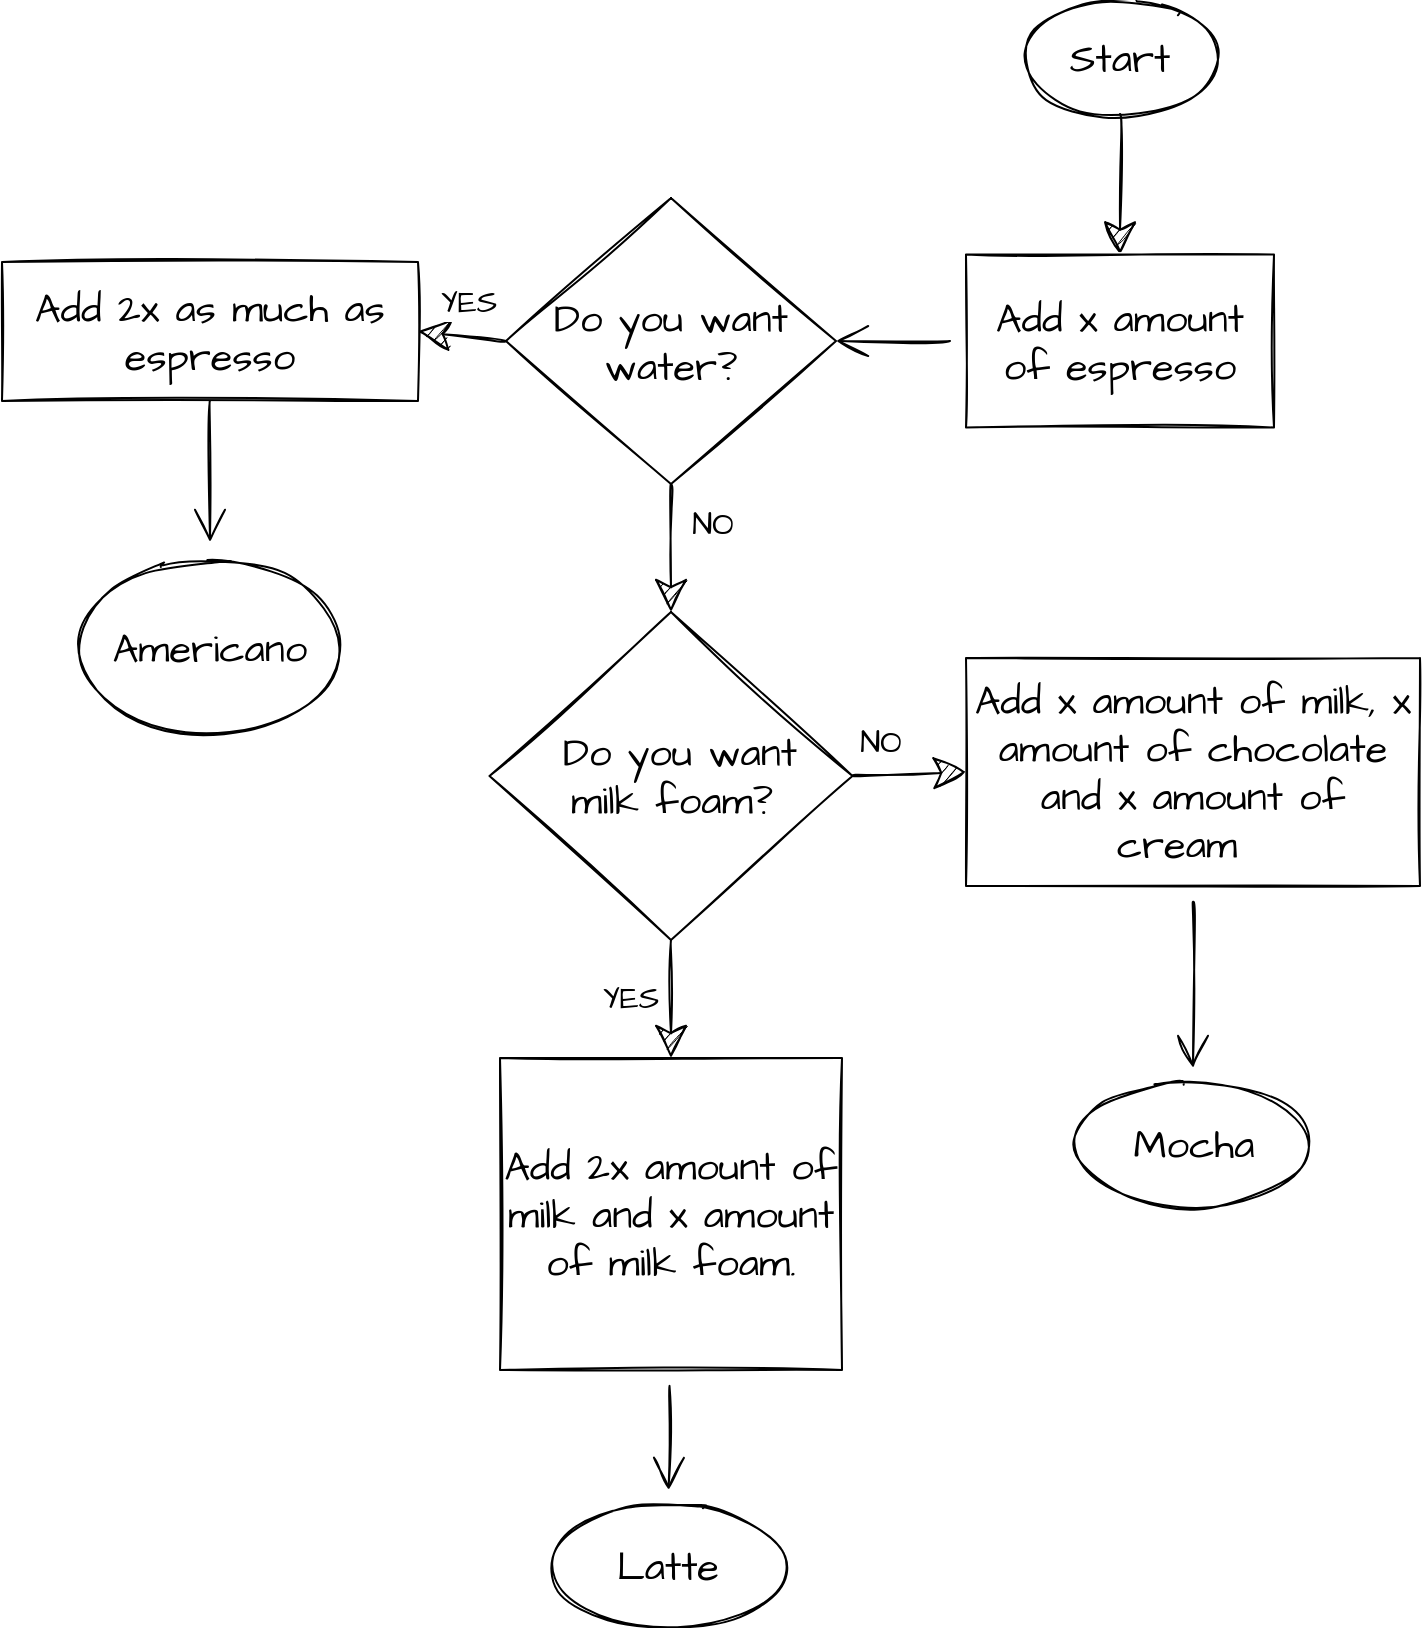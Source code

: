 <mxfile version="15.6.8" type="github">
  <diagram id="L9dXJP6coQefPHH2Y3Vy" name="Page-1">
    <mxGraphModel dx="2616" dy="1700" grid="0" gridSize="10" guides="1" tooltips="1" connect="1" arrows="1" fold="1" page="0" pageScale="1" pageWidth="827" pageHeight="1169" math="0" shadow="0">
      <root>
        <mxCell id="0" />
        <mxCell id="1" parent="0" />
        <mxCell id="SS2gHfgqcStgeZ63Fi3H-8" value="Start" style="ellipse;whiteSpace=wrap;html=1;sketch=1;hachureGap=4;pointerEvents=0;fontFamily=Architects Daughter;fontSource=https%3A%2F%2Ffonts.googleapis.com%2Fcss%3Ffamily%3DArchitects%2BDaughter;fontSize=20;" vertex="1" parent="1">
          <mxGeometry x="135" y="-402" width="92" height="56" as="geometry" />
        </mxCell>
        <mxCell id="SS2gHfgqcStgeZ63Fi3H-9" value="" style="endArrow=classic;html=1;rounded=0;sketch=1;hachureGap=4;fontFamily=Architects Daughter;fontSource=https%3A%2F%2Ffonts.googleapis.com%2Fcss%3Ffamily%3DArchitects%2BDaughter;fontSize=16;startSize=14;endSize=14;sourcePerimeterSpacing=8;targetPerimeterSpacing=8;curved=1;exitX=0.5;exitY=1;exitDx=0;exitDy=0;entryX=0.5;entryY=0;entryDx=0;entryDy=0;" edge="1" parent="1" source="SS2gHfgqcStgeZ63Fi3H-8" target="SS2gHfgqcStgeZ63Fi3H-33">
          <mxGeometry width="50" height="50" relative="1" as="geometry">
            <mxPoint x="175" y="-160" as="sourcePoint" />
            <mxPoint x="180.995" y="-315.5" as="targetPoint" />
          </mxGeometry>
        </mxCell>
        <mxCell id="SS2gHfgqcStgeZ63Fi3H-32" value="" style="edgeStyle=none;curved=1;rounded=0;sketch=1;hachureGap=4;orthogonalLoop=1;jettySize=auto;html=1;fontFamily=Architects Daughter;fontSource=https%3A%2F%2Ffonts.googleapis.com%2Fcss%3Ffamily%3DArchitects%2BDaughter;fontSize=16;endArrow=open;startSize=14;endSize=14;sourcePerimeterSpacing=8;targetPerimeterSpacing=8;exitX=0.5;exitY=1;exitDx=0;exitDy=0;" edge="1" parent="1" source="SS2gHfgqcStgeZ63Fi3H-16" target="SS2gHfgqcStgeZ63Fi3H-31">
          <mxGeometry relative="1" as="geometry" />
        </mxCell>
        <mxCell id="SS2gHfgqcStgeZ63Fi3H-14" value="Do you want water?" style="rhombus;whiteSpace=wrap;html=1;sketch=1;hachureGap=4;pointerEvents=0;fontFamily=Architects Daughter;fontSource=https%3A%2F%2Ffonts.googleapis.com%2Fcss%3Ffamily%3DArchitects%2BDaughter;fontSize=20;" vertex="1" parent="1">
          <mxGeometry x="-126" y="-304" width="165" height="143" as="geometry" />
        </mxCell>
        <mxCell id="SS2gHfgqcStgeZ63Fi3H-15" value="YES" style="endArrow=classic;html=1;rounded=0;sketch=1;hachureGap=4;fontFamily=Architects Daughter;fontSource=https%3A%2F%2Ffonts.googleapis.com%2Fcss%3Ffamily%3DArchitects%2BDaughter;fontSize=16;startSize=14;endSize=14;sourcePerimeterSpacing=8;targetPerimeterSpacing=8;curved=1;exitX=0;exitY=0.5;exitDx=0;exitDy=0;entryX=1;entryY=0.5;entryDx=0;entryDy=0;" edge="1" parent="1" source="SS2gHfgqcStgeZ63Fi3H-14" target="SS2gHfgqcStgeZ63Fi3H-16">
          <mxGeometry x="-0.045" y="-17" width="50" height="50" relative="1" as="geometry">
            <mxPoint x="-108" y="-134" as="sourcePoint" />
            <mxPoint x="-175" y="-234" as="targetPoint" />
            <mxPoint as="offset" />
          </mxGeometry>
        </mxCell>
        <mxCell id="SS2gHfgqcStgeZ63Fi3H-16" value="Add 2x as much as espresso" style="rounded=0;whiteSpace=wrap;html=1;sketch=1;hachureGap=4;pointerEvents=0;fontFamily=Architects Daughter;fontSource=https%3A%2F%2Ffonts.googleapis.com%2Fcss%3Ffamily%3DArchitects%2BDaughter;fontSize=20;" vertex="1" parent="1">
          <mxGeometry x="-378" y="-272" width="208" height="69.5" as="geometry" />
        </mxCell>
        <mxCell id="SS2gHfgqcStgeZ63Fi3H-17" value="NO" style="endArrow=classic;html=1;rounded=0;sketch=1;hachureGap=4;fontFamily=Architects Daughter;fontSource=https%3A%2F%2Ffonts.googleapis.com%2Fcss%3Ffamily%3DArchitects%2BDaughter;fontSize=16;startSize=14;endSize=14;sourcePerimeterSpacing=8;targetPerimeterSpacing=8;curved=1;exitX=0.5;exitY=1;exitDx=0;exitDy=0;entryX=0.5;entryY=0;entryDx=0;entryDy=0;" edge="1" parent="1" source="SS2gHfgqcStgeZ63Fi3H-14" target="SS2gHfgqcStgeZ63Fi3H-18">
          <mxGeometry x="-0.429" y="21" width="50" height="50" relative="1" as="geometry">
            <mxPoint x="-165" y="-155" as="sourcePoint" />
            <mxPoint x="-43" y="-100" as="targetPoint" />
            <mxPoint x="-1" y="1" as="offset" />
          </mxGeometry>
        </mxCell>
        <mxCell id="SS2gHfgqcStgeZ63Fi3H-18" value="&amp;nbsp; &amp;nbsp; Do you want&amp;nbsp; &amp;nbsp; milk foam?" style="rhombus;whiteSpace=wrap;html=1;sketch=1;hachureGap=4;pointerEvents=0;fontFamily=Architects Daughter;fontSource=https%3A%2F%2Ffonts.googleapis.com%2Fcss%3Ffamily%3DArchitects%2BDaughter;fontSize=20;" vertex="1" parent="1">
          <mxGeometry x="-134.25" y="-97" width="181.5" height="164" as="geometry" />
        </mxCell>
        <mxCell id="SS2gHfgqcStgeZ63Fi3H-41" value="" style="edgeStyle=none;curved=1;rounded=0;sketch=1;hachureGap=4;orthogonalLoop=1;jettySize=auto;html=1;fontFamily=Architects Daughter;fontSource=https%3A%2F%2Ffonts.googleapis.com%2Fcss%3Ffamily%3DArchitects%2BDaughter;fontSize=16;endArrow=open;startSize=14;endSize=14;sourcePerimeterSpacing=8;targetPerimeterSpacing=8;" edge="1" parent="1" source="SS2gHfgqcStgeZ63Fi3H-24" target="SS2gHfgqcStgeZ63Fi3H-40">
          <mxGeometry relative="1" as="geometry" />
        </mxCell>
        <mxCell id="SS2gHfgqcStgeZ63Fi3H-24" value="Add 2x amount of milk and x amount of milk foam." style="rounded=0;whiteSpace=wrap;html=1;sketch=1;hachureGap=4;pointerEvents=0;fontFamily=Architects Daughter;fontSource=https%3A%2F%2Ffonts.googleapis.com%2Fcss%3Ffamily%3DArchitects%2BDaughter;fontSize=20;" vertex="1" parent="1">
          <mxGeometry x="-129" y="126" width="171" height="156" as="geometry" />
        </mxCell>
        <mxCell id="SS2gHfgqcStgeZ63Fi3H-25" value="YES" style="endArrow=classic;html=1;rounded=0;sketch=1;hachureGap=4;fontFamily=Architects Daughter;fontSource=https%3A%2F%2Ffonts.googleapis.com%2Fcss%3Ffamily%3DArchitects%2BDaughter;fontSize=16;startSize=14;endSize=14;sourcePerimeterSpacing=8;targetPerimeterSpacing=8;curved=1;exitX=0.5;exitY=1;exitDx=0;exitDy=0;entryX=0.5;entryY=0;entryDx=0;entryDy=0;" edge="1" parent="1" source="SS2gHfgqcStgeZ63Fi3H-18" target="SS2gHfgqcStgeZ63Fi3H-24">
          <mxGeometry x="-0.015" y="-22" width="50" height="50" relative="1" as="geometry">
            <mxPoint x="49" y="236" as="sourcePoint" />
            <mxPoint x="99" y="186" as="targetPoint" />
            <mxPoint x="1" as="offset" />
          </mxGeometry>
        </mxCell>
        <mxCell id="SS2gHfgqcStgeZ63Fi3H-27" value="NO" style="endArrow=classic;html=1;rounded=0;sketch=1;hachureGap=4;fontFamily=Architects Daughter;fontSource=https%3A%2F%2Ffonts.googleapis.com%2Fcss%3Ffamily%3DArchitects%2BDaughter;fontSize=16;startSize=14;endSize=14;sourcePerimeterSpacing=8;targetPerimeterSpacing=8;curved=1;exitX=1;exitY=0.5;exitDx=0;exitDy=0;entryX=0;entryY=0.5;entryDx=0;entryDy=0;" edge="1" parent="1" source="SS2gHfgqcStgeZ63Fi3H-18" target="SS2gHfgqcStgeZ63Fi3H-36">
          <mxGeometry x="-0.504" y="17" width="50" height="50" relative="1" as="geometry">
            <mxPoint x="212" y="56" as="sourcePoint" />
            <mxPoint x="262" y="6" as="targetPoint" />
            <mxPoint as="offset" />
          </mxGeometry>
        </mxCell>
        <mxCell id="SS2gHfgqcStgeZ63Fi3H-31" value="Americano" style="ellipse;whiteSpace=wrap;html=1;sketch=1;hachureGap=4;pointerEvents=0;fontFamily=Architects Daughter;fontSource=https%3A%2F%2Ffonts.googleapis.com%2Fcss%3Ffamily%3DArchitects%2BDaughter;fontSize=20;" vertex="1" parent="1">
          <mxGeometry x="-341" y="-124" width="134" height="90" as="geometry" />
        </mxCell>
        <mxCell id="SS2gHfgqcStgeZ63Fi3H-35" value="" style="edgeStyle=none;curved=1;rounded=0;sketch=1;hachureGap=4;orthogonalLoop=1;jettySize=auto;html=1;fontFamily=Architects Daughter;fontSource=https%3A%2F%2Ffonts.googleapis.com%2Fcss%3Ffamily%3DArchitects%2BDaughter;fontSize=16;endArrow=open;startSize=14;endSize=14;sourcePerimeterSpacing=8;targetPerimeterSpacing=8;entryX=1;entryY=0.5;entryDx=0;entryDy=0;" edge="1" parent="1" source="SS2gHfgqcStgeZ63Fi3H-33" target="SS2gHfgqcStgeZ63Fi3H-14">
          <mxGeometry relative="1" as="geometry" />
        </mxCell>
        <mxCell id="SS2gHfgqcStgeZ63Fi3H-33" value="Add x amount of espresso" style="rounded=0;whiteSpace=wrap;html=1;sketch=1;hachureGap=4;pointerEvents=0;fontFamily=Architects Daughter;fontSource=https%3A%2F%2Ffonts.googleapis.com%2Fcss%3Ffamily%3DArchitects%2BDaughter;fontSize=20;" vertex="1" parent="1">
          <mxGeometry x="104" y="-275.75" width="154" height="86.5" as="geometry" />
        </mxCell>
        <mxCell id="SS2gHfgqcStgeZ63Fi3H-43" value="" style="edgeStyle=none;curved=1;rounded=0;sketch=1;hachureGap=4;orthogonalLoop=1;jettySize=auto;html=1;fontFamily=Architects Daughter;fontSource=https%3A%2F%2Ffonts.googleapis.com%2Fcss%3Ffamily%3DArchitects%2BDaughter;fontSize=16;endArrow=open;startSize=14;endSize=14;sourcePerimeterSpacing=8;targetPerimeterSpacing=8;" edge="1" parent="1" source="SS2gHfgqcStgeZ63Fi3H-36" target="SS2gHfgqcStgeZ63Fi3H-42">
          <mxGeometry relative="1" as="geometry" />
        </mxCell>
        <mxCell id="SS2gHfgqcStgeZ63Fi3H-36" value="Add x amount of milk, x amount of chocolate and x amount of cream&amp;nbsp;&amp;nbsp;" style="rounded=0;whiteSpace=wrap;html=1;sketch=1;hachureGap=4;pointerEvents=0;fontFamily=Architects Daughter;fontSource=https%3A%2F%2Ffonts.googleapis.com%2Fcss%3Ffamily%3DArchitects%2BDaughter;fontSize=20;" vertex="1" parent="1">
          <mxGeometry x="104" y="-74" width="227" height="114" as="geometry" />
        </mxCell>
        <mxCell id="SS2gHfgqcStgeZ63Fi3H-40" value="Latte" style="ellipse;whiteSpace=wrap;html=1;sketch=1;hachureGap=4;pointerEvents=0;fontFamily=Architects Daughter;fontSource=https%3A%2F%2Ffonts.googleapis.com%2Fcss%3Ffamily%3DArchitects%2BDaughter;fontSize=20;" vertex="1" parent="1">
          <mxGeometry x="-105" y="350" width="120" height="60" as="geometry" />
        </mxCell>
        <mxCell id="SS2gHfgqcStgeZ63Fi3H-42" value="Mocha" style="ellipse;whiteSpace=wrap;html=1;sketch=1;hachureGap=4;pointerEvents=0;fontFamily=Architects Daughter;fontSource=https%3A%2F%2Ffonts.googleapis.com%2Fcss%3Ffamily%3DArchitects%2BDaughter;fontSize=20;" vertex="1" parent="1">
          <mxGeometry x="157.5" y="139" width="120" height="60" as="geometry" />
        </mxCell>
      </root>
    </mxGraphModel>
  </diagram>
</mxfile>
